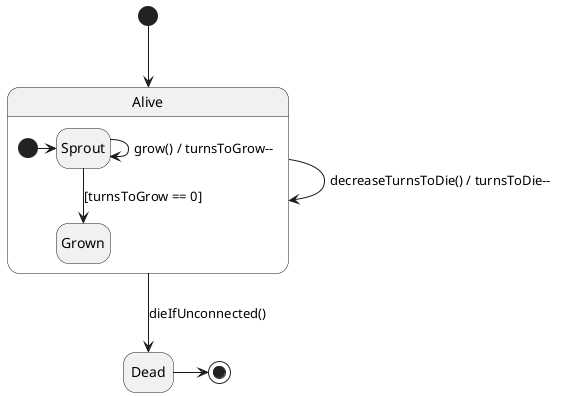 @startuml Mushrooom Thread States
hide empty description

[*] --> Alive

state Alive {
    state Sprout
    state Grown

    [*] -> Sprout
    Sprout -> Sprout: grow() / turnsToGrow--
    Sprout -down-> Grown: [turnsToGrow == 0]
}

state Dead

Alive -> Alive: decreaseTurnsToDie() / turnsToDie--
Alive -down-> Dead: dieIfUnconnected() 

Dead -> [*]


@enduml